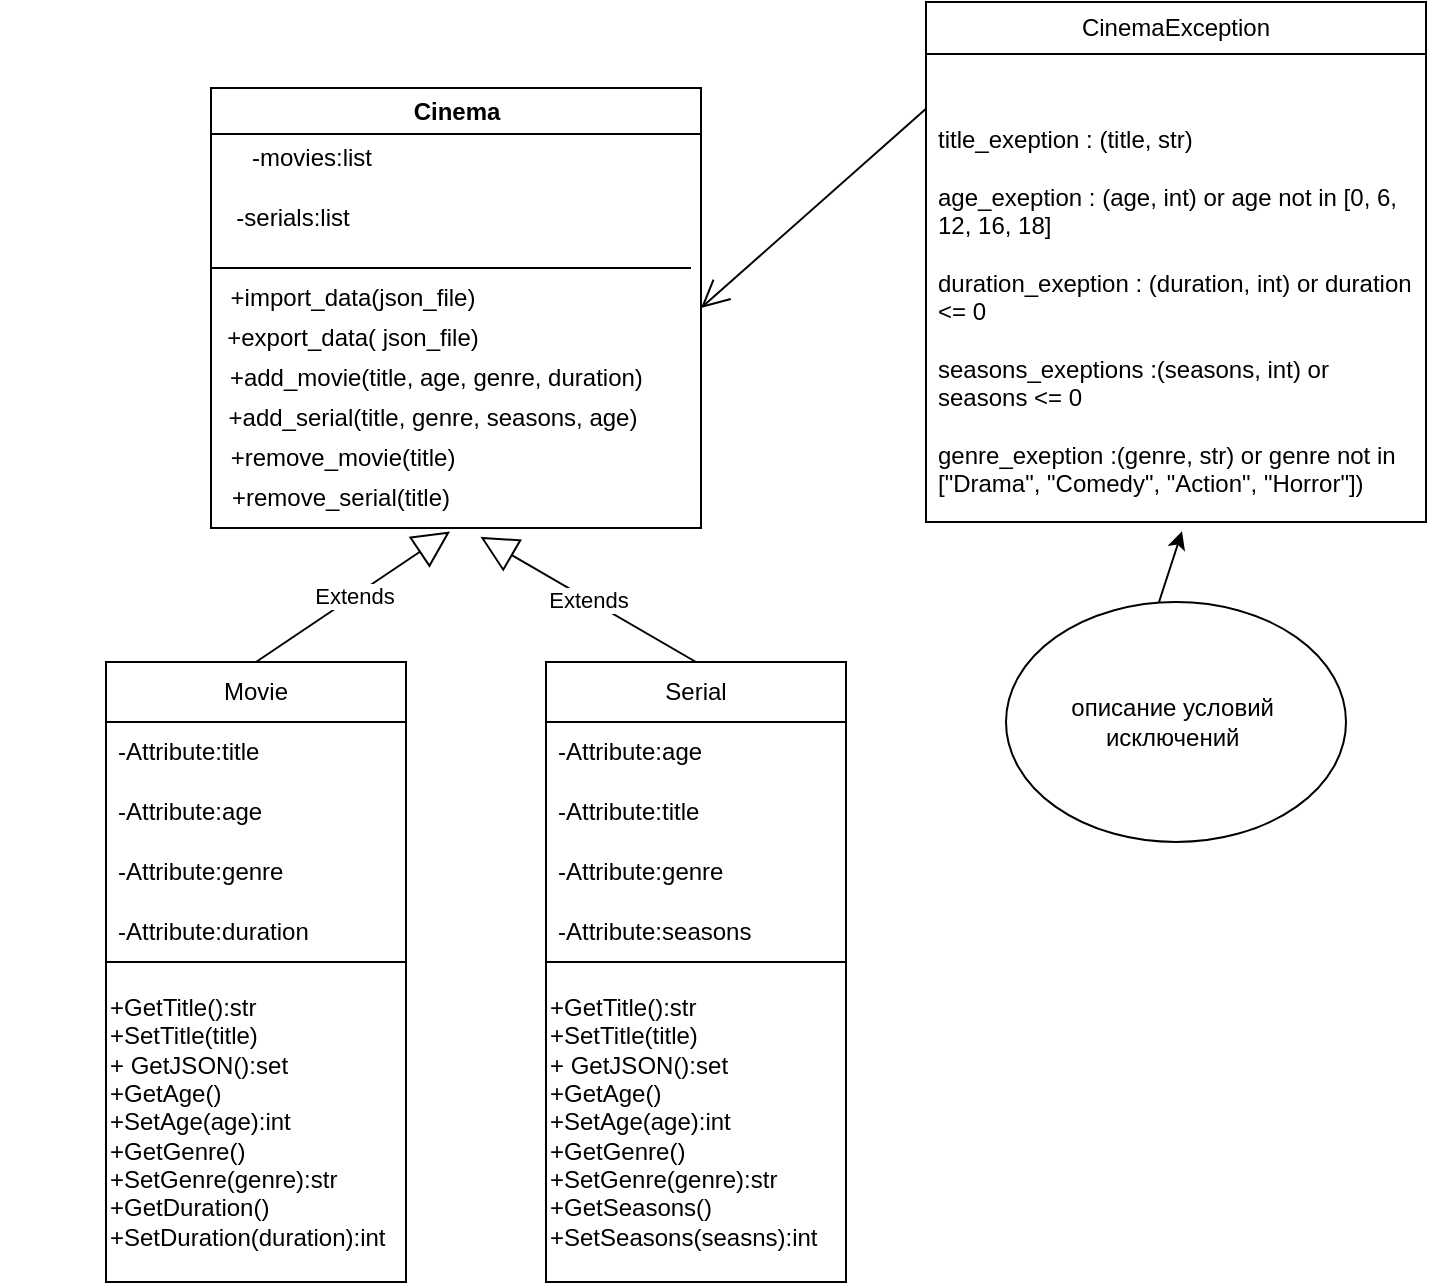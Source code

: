 <mxfile version="22.0.4" type="device">
  <diagram id="C5RBs43oDa-KdzZeNtuy" name="Page-1">
    <mxGraphModel dx="476" dy="330" grid="1" gridSize="10" guides="1" tooltips="1" connect="1" arrows="1" fold="1" page="1" pageScale="1" pageWidth="827" pageHeight="1169" math="0" shadow="0">
      <root>
        <mxCell id="WIyWlLk6GJQsqaUBKTNV-0" />
        <mxCell id="WIyWlLk6GJQsqaUBKTNV-1" parent="WIyWlLk6GJQsqaUBKTNV-0" />
        <mxCell id="HnD8o6Pj7AEyhC-70qj5-0" value="Cinema" style="swimlane;whiteSpace=wrap;html=1;" parent="WIyWlLk6GJQsqaUBKTNV-1" vertex="1">
          <mxGeometry x="202.5" y="103" width="245" height="220" as="geometry" />
        </mxCell>
        <mxCell id="HnD8o6Pj7AEyhC-70qj5-2" value="-movies:list" style="text;html=1;strokeColor=none;fillColor=none;align=center;verticalAlign=middle;whiteSpace=wrap;rounded=0;" parent="HnD8o6Pj7AEyhC-70qj5-0" vertex="1">
          <mxGeometry x="10" y="20" width="80" height="30" as="geometry" />
        </mxCell>
        <mxCell id="HnD8o6Pj7AEyhC-70qj5-3" value="-serials:list" style="text;html=1;align=center;verticalAlign=middle;resizable=0;points=[];autosize=1;strokeColor=none;fillColor=none;" parent="HnD8o6Pj7AEyhC-70qj5-0" vertex="1">
          <mxGeometry y="50" width="80" height="30" as="geometry" />
        </mxCell>
        <mxCell id="HnD8o6Pj7AEyhC-70qj5-4" value="" style="endArrow=none;html=1;rounded=0;" parent="HnD8o6Pj7AEyhC-70qj5-0" edge="1">
          <mxGeometry width="50" height="50" relative="1" as="geometry">
            <mxPoint y="90" as="sourcePoint" />
            <mxPoint x="240" y="90" as="targetPoint" />
            <Array as="points">
              <mxPoint x="74" y="90" />
            </Array>
          </mxGeometry>
        </mxCell>
        <mxCell id="HnD8o6Pj7AEyhC-70qj5-5" value="+import_data(json_file)" style="text;html=1;align=center;verticalAlign=middle;resizable=0;points=[];autosize=1;strokeColor=none;fillColor=none;" parent="HnD8o6Pj7AEyhC-70qj5-0" vertex="1">
          <mxGeometry x="-5" y="90" width="150" height="30" as="geometry" />
        </mxCell>
        <mxCell id="HnD8o6Pj7AEyhC-70qj5-6" value="+export_data(&amp;nbsp;json_file)" style="text;html=1;align=center;verticalAlign=middle;resizable=0;points=[];autosize=1;strokeColor=none;fillColor=none;" parent="HnD8o6Pj7AEyhC-70qj5-0" vertex="1">
          <mxGeometry x="-5" y="110" width="150" height="30" as="geometry" />
        </mxCell>
        <mxCell id="HnD8o6Pj7AEyhC-70qj5-7" value="&amp;nbsp; &amp;nbsp; &amp;nbsp; &amp;nbsp; &amp;nbsp; &amp;nbsp; &amp;nbsp; &amp;nbsp; &amp;nbsp; &amp;nbsp; &amp;nbsp; &amp;nbsp; &amp;nbsp; &amp;nbsp; &amp;nbsp; &amp;nbsp;+add_movie(title, age, genre, duration)" style="text;html=1;align=center;verticalAlign=middle;resizable=0;points=[];autosize=1;strokeColor=none;fillColor=none;" parent="HnD8o6Pj7AEyhC-70qj5-0" vertex="1">
          <mxGeometry x="-105" y="130" width="330" height="30" as="geometry" />
        </mxCell>
        <mxCell id="HnD8o6Pj7AEyhC-70qj5-9" value="+remove_movie(title)" style="text;html=1;align=center;verticalAlign=middle;resizable=0;points=[];autosize=1;strokeColor=none;fillColor=none;" parent="HnD8o6Pj7AEyhC-70qj5-0" vertex="1">
          <mxGeometry x="-5" y="170" width="140" height="30" as="geometry" />
        </mxCell>
        <mxCell id="HnD8o6Pj7AEyhC-70qj5-10" value="+remove_serial(title)" style="text;html=1;align=center;verticalAlign=middle;resizable=0;points=[];autosize=1;strokeColor=none;fillColor=none;" parent="HnD8o6Pj7AEyhC-70qj5-0" vertex="1">
          <mxGeometry x="-1" y="190" width="130" height="30" as="geometry" />
        </mxCell>
        <mxCell id="HnD8o6Pj7AEyhC-70qj5-8" value="+add_serial(title, genre, seasons, age)" style="text;html=1;align=center;verticalAlign=middle;resizable=0;points=[];autosize=1;strokeColor=none;fillColor=none;" parent="HnD8o6Pj7AEyhC-70qj5-0" vertex="1">
          <mxGeometry x="-5" y="150" width="230" height="30" as="geometry" />
        </mxCell>
        <mxCell id="HnD8o6Pj7AEyhC-70qj5-11" value="Movie" style="swimlane;fontStyle=0;childLayout=stackLayout;horizontal=1;startSize=30;horizontalStack=0;resizeParent=1;resizeParentMax=0;resizeLast=0;collapsible=1;marginBottom=0;whiteSpace=wrap;html=1;" parent="WIyWlLk6GJQsqaUBKTNV-1" vertex="1">
          <mxGeometry x="150" y="390" width="150" height="150" as="geometry" />
        </mxCell>
        <mxCell id="HnD8o6Pj7AEyhC-70qj5-12" value="-Attribute:title" style="text;strokeColor=none;fillColor=none;align=left;verticalAlign=middle;spacingLeft=4;spacingRight=4;overflow=hidden;points=[[0,0.5],[1,0.5]];portConstraint=eastwest;rotatable=0;whiteSpace=wrap;html=1;" parent="HnD8o6Pj7AEyhC-70qj5-11" vertex="1">
          <mxGeometry y="30" width="150" height="30" as="geometry" />
        </mxCell>
        <mxCell id="HnD8o6Pj7AEyhC-70qj5-27" value="-Attribute:age" style="text;strokeColor=none;fillColor=none;align=left;verticalAlign=middle;spacingLeft=4;spacingRight=4;overflow=hidden;points=[[0,0.5],[1,0.5]];portConstraint=eastwest;rotatable=0;whiteSpace=wrap;html=1;" parent="HnD8o6Pj7AEyhC-70qj5-11" vertex="1">
          <mxGeometry y="60" width="150" height="30" as="geometry" />
        </mxCell>
        <mxCell id="HnD8o6Pj7AEyhC-70qj5-14" value="-Attribute:genre" style="text;strokeColor=none;fillColor=none;align=left;verticalAlign=middle;spacingLeft=4;spacingRight=4;overflow=hidden;points=[[0,0.5],[1,0.5]];portConstraint=eastwest;rotatable=0;whiteSpace=wrap;html=1;" parent="HnD8o6Pj7AEyhC-70qj5-11" vertex="1">
          <mxGeometry y="90" width="150" height="30" as="geometry" />
        </mxCell>
        <mxCell id="HnD8o6Pj7AEyhC-70qj5-13" value="-Attribute:duration" style="text;strokeColor=none;fillColor=none;align=left;verticalAlign=middle;spacingLeft=4;spacingRight=4;overflow=hidden;points=[[0,0.5],[1,0.5]];portConstraint=eastwest;rotatable=0;whiteSpace=wrap;html=1;" parent="HnD8o6Pj7AEyhC-70qj5-11" vertex="1">
          <mxGeometry y="120" width="150" height="30" as="geometry" />
        </mxCell>
        <mxCell id="HnD8o6Pj7AEyhC-70qj5-15" value="Serial" style="swimlane;fontStyle=0;childLayout=stackLayout;horizontal=1;startSize=30;horizontalStack=0;resizeParent=1;resizeParentMax=0;resizeLast=0;collapsible=1;marginBottom=0;whiteSpace=wrap;html=1;" parent="WIyWlLk6GJQsqaUBKTNV-1" vertex="1">
          <mxGeometry x="370" y="390" width="150" height="150" as="geometry" />
        </mxCell>
        <mxCell id="HnD8o6Pj7AEyhC-70qj5-16" value="-Attribute:age" style="text;strokeColor=none;fillColor=none;align=left;verticalAlign=middle;spacingLeft=4;spacingRight=4;overflow=hidden;points=[[0,0.5],[1,0.5]];portConstraint=eastwest;rotatable=0;whiteSpace=wrap;html=1;" parent="HnD8o6Pj7AEyhC-70qj5-15" vertex="1">
          <mxGeometry y="30" width="150" height="30" as="geometry" />
        </mxCell>
        <mxCell id="HnD8o6Pj7AEyhC-70qj5-17" value="-Attribute:title" style="text;strokeColor=none;fillColor=none;align=left;verticalAlign=middle;spacingLeft=4;spacingRight=4;overflow=hidden;points=[[0,0.5],[1,0.5]];portConstraint=eastwest;rotatable=0;whiteSpace=wrap;html=1;" parent="HnD8o6Pj7AEyhC-70qj5-15" vertex="1">
          <mxGeometry y="60" width="150" height="30" as="geometry" />
        </mxCell>
        <mxCell id="HnD8o6Pj7AEyhC-70qj5-29" value="-Attribute:genre" style="text;strokeColor=none;fillColor=none;align=left;verticalAlign=middle;spacingLeft=4;spacingRight=4;overflow=hidden;points=[[0,0.5],[1,0.5]];portConstraint=eastwest;rotatable=0;whiteSpace=wrap;html=1;" parent="HnD8o6Pj7AEyhC-70qj5-15" vertex="1">
          <mxGeometry y="90" width="150" height="30" as="geometry" />
        </mxCell>
        <mxCell id="HnD8o6Pj7AEyhC-70qj5-30" value="-Attribute:seasons" style="text;strokeColor=none;fillColor=none;align=left;verticalAlign=middle;spacingLeft=4;spacingRight=4;overflow=hidden;points=[[0,0.5],[1,0.5]];portConstraint=eastwest;rotatable=0;whiteSpace=wrap;html=1;" parent="HnD8o6Pj7AEyhC-70qj5-15" vertex="1">
          <mxGeometry y="120" width="150" height="30" as="geometry" />
        </mxCell>
        <mxCell id="-al-_O_vXcnCuetHyoW3-0" value="Extends" style="endArrow=block;endSize=16;endFill=0;html=1;rounded=0;exitX=0.5;exitY=0;exitDx=0;exitDy=0;entryX=0.927;entryY=1.058;entryDx=0;entryDy=0;entryPerimeter=0;" parent="WIyWlLk6GJQsqaUBKTNV-1" source="HnD8o6Pj7AEyhC-70qj5-11" target="HnD8o6Pj7AEyhC-70qj5-10" edge="1">
          <mxGeometry width="160" relative="1" as="geometry">
            <mxPoint x="334" y="360" as="sourcePoint" />
            <mxPoint x="460" y="330" as="targetPoint" />
            <Array as="points" />
          </mxGeometry>
        </mxCell>
        <mxCell id="OaY8xRch-a6rdpBZvvzW-20" value="CinemaException" style="swimlane;fontStyle=0;childLayout=stackLayout;horizontal=1;startSize=26;fillColor=none;horizontalStack=0;resizeParent=1;resizeParentMax=0;resizeLast=0;collapsible=1;marginBottom=0;whiteSpace=wrap;html=1;" parent="WIyWlLk6GJQsqaUBKTNV-1" vertex="1">
          <mxGeometry x="560" y="60" width="250" height="260" as="geometry" />
        </mxCell>
        <mxCell id="OaY8xRch-a6rdpBZvvzW-22" value="&lt;br&gt;&lt;br&gt;title_exeption : (title, str)&lt;br&gt;&lt;br&gt;age_exeption : (age, int) or age not in [0, 6, 12, 16, 18]&lt;br&gt;&lt;br&gt;duration_exeption : (duration, int) or duration &amp;lt;= 0&lt;br&gt;&lt;br&gt;seasons_exeptions :(seasons, int) or seasons &amp;lt;= 0&lt;br&gt;&lt;br&gt;genre_exeption :(genre, str) or genre not in [&quot;Drama&quot;, &quot;Comedy&quot;, &quot;Action&quot;, &quot;Horror&quot;])" style="text;strokeColor=none;fillColor=none;align=left;verticalAlign=top;spacingLeft=4;spacingRight=4;overflow=hidden;rotatable=0;points=[[0,0.5],[1,0.5]];portConstraint=eastwest;whiteSpace=wrap;html=1;" parent="OaY8xRch-a6rdpBZvvzW-20" vertex="1">
          <mxGeometry y="26" width="250" height="234" as="geometry" />
        </mxCell>
        <mxCell id="6rxbfaTm0bzvF44JAjCt-0" value="" style="endArrow=open;endFill=1;endSize=12;html=1;rounded=0;exitX=0;exitY=0.117;exitDx=0;exitDy=0;exitPerimeter=0;entryX=1;entryY=0.5;entryDx=0;entryDy=0;" parent="WIyWlLk6GJQsqaUBKTNV-1" source="OaY8xRch-a6rdpBZvvzW-22" target="HnD8o6Pj7AEyhC-70qj5-0" edge="1">
          <mxGeometry width="160" relative="1" as="geometry">
            <mxPoint x="650" y="250" as="sourcePoint" />
            <mxPoint x="600" y="210" as="targetPoint" />
            <Array as="points" />
          </mxGeometry>
        </mxCell>
        <mxCell id="6rxbfaTm0bzvF44JAjCt-9" value="+GetTitle():str&lt;br&gt;+SetTitle(title)&lt;br&gt;+&amp;nbsp;GetJSON():set&lt;br&gt;+GetAge()&lt;br&gt;+SetAge(age):int&lt;br&gt;+GetGenre()&lt;br&gt;+SetGenre(genre):str&lt;br&gt;+GetDuration()&lt;br&gt;+SetDuration(duration):int" style="html=1;whiteSpace=wrap;align=left;" parent="WIyWlLk6GJQsqaUBKTNV-1" vertex="1">
          <mxGeometry x="150" y="540" width="150" height="160" as="geometry" />
        </mxCell>
        <mxCell id="6rxbfaTm0bzvF44JAjCt-10" value="+GetTitle():str&lt;br&gt;+SetTitle(title)&lt;br&gt;+&amp;nbsp;GetJSON():set&lt;br&gt;+GetAge()&lt;br&gt;+SetAge(age):int&lt;br&gt;+GetGenre()&lt;br&gt;+SetGenre(genre):str&lt;br&gt;+GetSeasons()&lt;br&gt;+SetSeasons(seasns):int" style="html=1;whiteSpace=wrap;align=left;" parent="WIyWlLk6GJQsqaUBKTNV-1" vertex="1">
          <mxGeometry x="370" y="540" width="150" height="160" as="geometry" />
        </mxCell>
        <mxCell id="6rxbfaTm0bzvF44JAjCt-14" value="" style="endArrow=classic;html=1;rounded=0;entryX=0.512;entryY=1.02;entryDx=0;entryDy=0;entryPerimeter=0;" parent="WIyWlLk6GJQsqaUBKTNV-1" target="OaY8xRch-a6rdpBZvvzW-22" edge="1">
          <mxGeometry width="50" height="50" relative="1" as="geometry">
            <mxPoint x="670" y="380" as="sourcePoint" />
            <mxPoint x="690" y="380" as="targetPoint" />
          </mxGeometry>
        </mxCell>
        <mxCell id="6rxbfaTm0bzvF44JAjCt-15" value="описание условий&amp;nbsp; исключений&amp;nbsp;" style="ellipse;whiteSpace=wrap;html=1;" parent="WIyWlLk6GJQsqaUBKTNV-1" vertex="1">
          <mxGeometry x="600" y="360" width="170" height="120" as="geometry" />
        </mxCell>
        <mxCell id="JIo9YmYeYciTe9hY2N7U-0" value="Extends" style="endArrow=block;endSize=16;endFill=0;html=1;rounded=0;exitX=0.5;exitY=0;exitDx=0;exitDy=0;entryX=1.044;entryY=1.147;entryDx=0;entryDy=0;entryPerimeter=0;" edge="1" parent="WIyWlLk6GJQsqaUBKTNV-1" source="HnD8o6Pj7AEyhC-70qj5-15" target="HnD8o6Pj7AEyhC-70qj5-10">
          <mxGeometry width="160" relative="1" as="geometry">
            <mxPoint x="150" y="490" as="sourcePoint" />
            <mxPoint x="310" y="490" as="targetPoint" />
          </mxGeometry>
        </mxCell>
      </root>
    </mxGraphModel>
  </diagram>
</mxfile>

